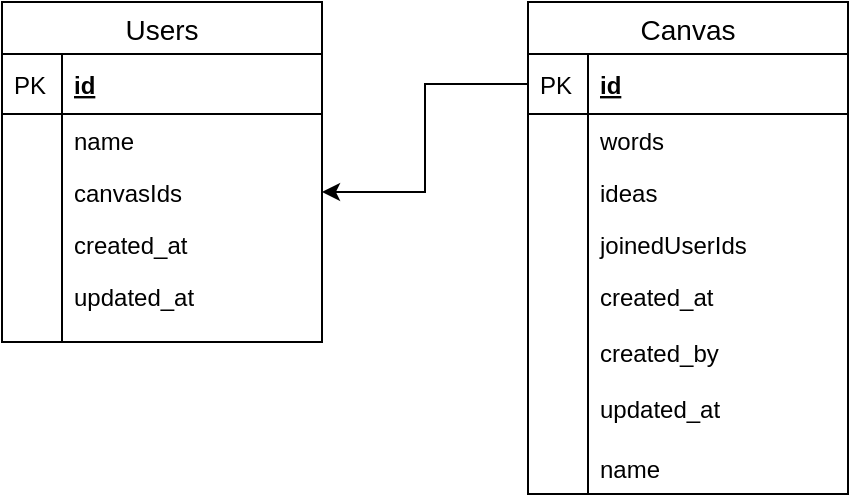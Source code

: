 <mxfile version="13.1.3">
    <diagram id="6hGFLwfOUW9BJ-s0fimq" name="Page-1">
        <mxGraphModel dx="628" dy="274" grid="1" gridSize="10" guides="1" tooltips="1" connect="1" arrows="1" fold="1" page="1" pageScale="1" pageWidth="827" pageHeight="1169" math="0" shadow="0">
            <root>
                <mxCell id="0"/>
                <mxCell id="1" parent="0"/>
                <mxCell id="13" value="Canvas" style="swimlane;fontStyle=0;childLayout=stackLayout;horizontal=1;startSize=26;horizontalStack=0;resizeParentMax=0;resizeLast=0;marginBottom=0;align=center;fontSize=14;" parent="1" vertex="1">
                    <mxGeometry x="333" y="20" width="160" height="246" as="geometry"/>
                </mxCell>
                <mxCell id="14" value="id" style="shape=partialRectangle;top=0;left=0;right=0;bottom=1;align=left;verticalAlign=middle;fillColor=none;spacingLeft=34;spacingRight=4;overflow=hidden;rotatable=0;points=[[0,0.5],[1,0.5]];portConstraint=eastwest;dropTarget=0;fontStyle=5;fontSize=12;" parent="13" vertex="1">
                    <mxGeometry y="26" width="160" height="30" as="geometry"/>
                </mxCell>
                <mxCell id="15" value="PK" style="shape=partialRectangle;top=0;left=0;bottom=0;fillColor=none;align=left;verticalAlign=middle;spacingLeft=4;spacingRight=4;overflow=hidden;rotatable=0;points=[];portConstraint=eastwest;part=1;fontSize=12;" parent="14" vertex="1" connectable="0">
                    <mxGeometry width="30" height="30" as="geometry"/>
                </mxCell>
                <mxCell id="16" value="words" style="shape=partialRectangle;top=0;left=0;right=0;bottom=0;align=left;verticalAlign=top;fillColor=none;spacingLeft=34;spacingRight=4;overflow=hidden;rotatable=0;points=[[0,0.5],[1,0.5]];portConstraint=eastwest;dropTarget=0;fontSize=12;" parent="13" vertex="1">
                    <mxGeometry y="56" width="160" height="26" as="geometry"/>
                </mxCell>
                <mxCell id="17" value="" style="shape=partialRectangle;top=0;left=0;bottom=0;fillColor=none;align=left;verticalAlign=top;spacingLeft=4;spacingRight=4;overflow=hidden;rotatable=0;points=[];portConstraint=eastwest;part=1;fontSize=12;" parent="16" vertex="1" connectable="0">
                    <mxGeometry width="30" height="26" as="geometry"/>
                </mxCell>
                <mxCell id="18" value="ideas" style="shape=partialRectangle;top=0;left=0;right=0;bottom=0;align=left;verticalAlign=top;fillColor=none;spacingLeft=34;spacingRight=4;overflow=hidden;rotatable=0;points=[[0,0.5],[1,0.5]];portConstraint=eastwest;dropTarget=0;fontSize=12;" parent="13" vertex="1">
                    <mxGeometry y="82" width="160" height="26" as="geometry"/>
                </mxCell>
                <mxCell id="19" value="" style="shape=partialRectangle;top=0;left=0;bottom=0;fillColor=none;align=left;verticalAlign=top;spacingLeft=4;spacingRight=4;overflow=hidden;rotatable=0;points=[];portConstraint=eastwest;part=1;fontSize=12;" parent="18" vertex="1" connectable="0">
                    <mxGeometry width="30" height="26" as="geometry"/>
                </mxCell>
                <mxCell id="20" value="joinedUserIds" style="shape=partialRectangle;top=0;left=0;right=0;bottom=0;align=left;verticalAlign=top;fillColor=none;spacingLeft=34;spacingRight=4;overflow=hidden;rotatable=0;points=[[0,0.5],[1,0.5]];portConstraint=eastwest;dropTarget=0;fontSize=12;" parent="13" vertex="1">
                    <mxGeometry y="108" width="160" height="26" as="geometry"/>
                </mxCell>
                <mxCell id="21" value="" style="shape=partialRectangle;top=0;left=0;bottom=0;fillColor=none;align=left;verticalAlign=top;spacingLeft=4;spacingRight=4;overflow=hidden;rotatable=0;points=[];portConstraint=eastwest;part=1;fontSize=12;" parent="20" vertex="1" connectable="0">
                    <mxGeometry width="30" height="26" as="geometry"/>
                </mxCell>
                <mxCell id="22" value="created_at&#10;&#10;created_by" style="shape=partialRectangle;top=0;left=0;right=0;bottom=0;align=left;verticalAlign=top;fillColor=none;spacingLeft=34;spacingRight=4;overflow=hidden;rotatable=0;points=[[0,0.5],[1,0.5]];portConstraint=eastwest;dropTarget=0;fontSize=12;" parent="13" vertex="1">
                    <mxGeometry y="134" width="160" height="56" as="geometry"/>
                </mxCell>
                <mxCell id="23" value="" style="shape=partialRectangle;top=0;left=0;bottom=0;fillColor=none;align=left;verticalAlign=top;spacingLeft=4;spacingRight=4;overflow=hidden;rotatable=0;points=[];portConstraint=eastwest;part=1;fontSize=12;" parent="22" vertex="1" connectable="0">
                    <mxGeometry width="30" height="56" as="geometry"/>
                </mxCell>
                <mxCell id="47" value="updated_at" style="shape=partialRectangle;top=0;left=0;right=0;bottom=0;align=left;verticalAlign=top;fillColor=none;spacingLeft=34;spacingRight=4;overflow=hidden;rotatable=0;points=[[0,0.5],[1,0.5]];portConstraint=eastwest;dropTarget=0;fontSize=12;" parent="13" vertex="1">
                    <mxGeometry y="190" width="160" height="30" as="geometry"/>
                </mxCell>
                <mxCell id="48" value="" style="shape=partialRectangle;top=0;left=0;bottom=0;fillColor=none;align=left;verticalAlign=top;spacingLeft=4;spacingRight=4;overflow=hidden;rotatable=0;points=[];portConstraint=eastwest;part=1;fontSize=12;" parent="47" vertex="1" connectable="0">
                    <mxGeometry width="30" height="30" as="geometry"/>
                </mxCell>
                <mxCell id="50" value="name" style="shape=partialRectangle;top=0;left=0;right=0;bottom=0;align=left;verticalAlign=top;fillColor=none;spacingLeft=34;spacingRight=4;overflow=hidden;rotatable=0;points=[[0,0.5],[1,0.5]];portConstraint=eastwest;dropTarget=0;fontSize=12;" parent="13" vertex="1">
                    <mxGeometry y="220" width="160" height="26" as="geometry"/>
                </mxCell>
                <mxCell id="51" value="" style="shape=partialRectangle;top=0;left=0;bottom=0;fillColor=none;align=left;verticalAlign=top;spacingLeft=4;spacingRight=4;overflow=hidden;rotatable=0;points=[];portConstraint=eastwest;part=1;fontSize=12;" parent="50" vertex="1" connectable="0">
                    <mxGeometry width="30" height="26" as="geometry"/>
                </mxCell>
                <mxCell id="49" style="edgeStyle=orthogonalEdgeStyle;rounded=0;orthogonalLoop=1;jettySize=auto;html=1;exitX=0;exitY=0.5;exitDx=0;exitDy=0;" parent="1" source="14" target="41" edge="1">
                    <mxGeometry relative="1" as="geometry"/>
                </mxCell>
                <mxCell id="36" value="Users" style="swimlane;fontStyle=0;childLayout=stackLayout;horizontal=1;startSize=26;horizontalStack=0;resizeParent=1;resizeParentMax=0;resizeLast=0;collapsible=1;marginBottom=0;align=center;fontSize=14;" parent="1" vertex="1">
                    <mxGeometry x="70" y="20" width="160" height="170" as="geometry"/>
                </mxCell>
                <mxCell id="37" value="id" style="shape=partialRectangle;top=0;left=0;right=0;bottom=1;align=left;verticalAlign=middle;fillColor=none;spacingLeft=34;spacingRight=4;overflow=hidden;rotatable=0;points=[[0,0.5],[1,0.5]];portConstraint=eastwest;dropTarget=0;fontStyle=5;fontSize=12;" parent="36" vertex="1">
                    <mxGeometry y="26" width="160" height="30" as="geometry"/>
                </mxCell>
                <mxCell id="38" value="PK" style="shape=partialRectangle;top=0;left=0;bottom=0;fillColor=none;align=left;verticalAlign=middle;spacingLeft=4;spacingRight=4;overflow=hidden;rotatable=0;points=[];portConstraint=eastwest;part=1;fontSize=12;" parent="37" vertex="1" connectable="0">
                    <mxGeometry width="30" height="30" as="geometry"/>
                </mxCell>
                <mxCell id="39" value="name" style="shape=partialRectangle;top=0;left=0;right=0;bottom=0;align=left;verticalAlign=top;fillColor=none;spacingLeft=34;spacingRight=4;overflow=hidden;rotatable=0;points=[[0,0.5],[1,0.5]];portConstraint=eastwest;dropTarget=0;fontSize=12;" parent="36" vertex="1">
                    <mxGeometry y="56" width="160" height="26" as="geometry"/>
                </mxCell>
                <mxCell id="40" value="" style="shape=partialRectangle;top=0;left=0;bottom=0;fillColor=none;align=left;verticalAlign=top;spacingLeft=4;spacingRight=4;overflow=hidden;rotatable=0;points=[];portConstraint=eastwest;part=1;fontSize=12;" parent="39" vertex="1" connectable="0">
                    <mxGeometry width="30" height="26" as="geometry"/>
                </mxCell>
                <mxCell id="41" value="canvasIds" style="shape=partialRectangle;top=0;left=0;right=0;bottom=0;align=left;verticalAlign=top;fillColor=none;spacingLeft=34;spacingRight=4;overflow=hidden;rotatable=0;points=[[0,0.5],[1,0.5]];portConstraint=eastwest;dropTarget=0;fontSize=12;" parent="36" vertex="1">
                    <mxGeometry y="82" width="160" height="26" as="geometry"/>
                </mxCell>
                <mxCell id="42" value="" style="shape=partialRectangle;top=0;left=0;bottom=0;fillColor=none;align=left;verticalAlign=top;spacingLeft=4;spacingRight=4;overflow=hidden;rotatable=0;points=[];portConstraint=eastwest;part=1;fontSize=12;" parent="41" vertex="1" connectable="0">
                    <mxGeometry width="30" height="26" as="geometry"/>
                </mxCell>
                <mxCell id="43" value="created_at" style="shape=partialRectangle;top=0;left=0;right=0;bottom=0;align=left;verticalAlign=top;fillColor=none;spacingLeft=34;spacingRight=4;overflow=hidden;rotatable=0;points=[[0,0.5],[1,0.5]];portConstraint=eastwest;dropTarget=0;fontSize=12;" parent="36" vertex="1">
                    <mxGeometry y="108" width="160" height="26" as="geometry"/>
                </mxCell>
                <mxCell id="44" value="" style="shape=partialRectangle;top=0;left=0;bottom=0;fillColor=none;align=left;verticalAlign=top;spacingLeft=4;spacingRight=4;overflow=hidden;rotatable=0;points=[];portConstraint=eastwest;part=1;fontSize=12;" parent="43" vertex="1" connectable="0">
                    <mxGeometry width="30" height="26" as="geometry"/>
                </mxCell>
                <mxCell id="45" value="updated_at" style="shape=partialRectangle;top=0;left=0;right=0;bottom=0;align=left;verticalAlign=top;fillColor=none;spacingLeft=34;spacingRight=4;overflow=hidden;rotatable=0;points=[[0,0.5],[1,0.5]];portConstraint=eastwest;dropTarget=0;fontSize=12;" parent="36" vertex="1">
                    <mxGeometry y="134" width="160" height="36" as="geometry"/>
                </mxCell>
                <mxCell id="46" value="" style="shape=partialRectangle;top=0;left=0;bottom=0;fillColor=none;align=left;verticalAlign=top;spacingLeft=4;spacingRight=4;overflow=hidden;rotatable=0;points=[];portConstraint=eastwest;part=1;fontSize=12;" parent="45" vertex="1" connectable="0">
                    <mxGeometry width="30" height="36" as="geometry"/>
                </mxCell>
            </root>
        </mxGraphModel>
    </diagram>
</mxfile>
